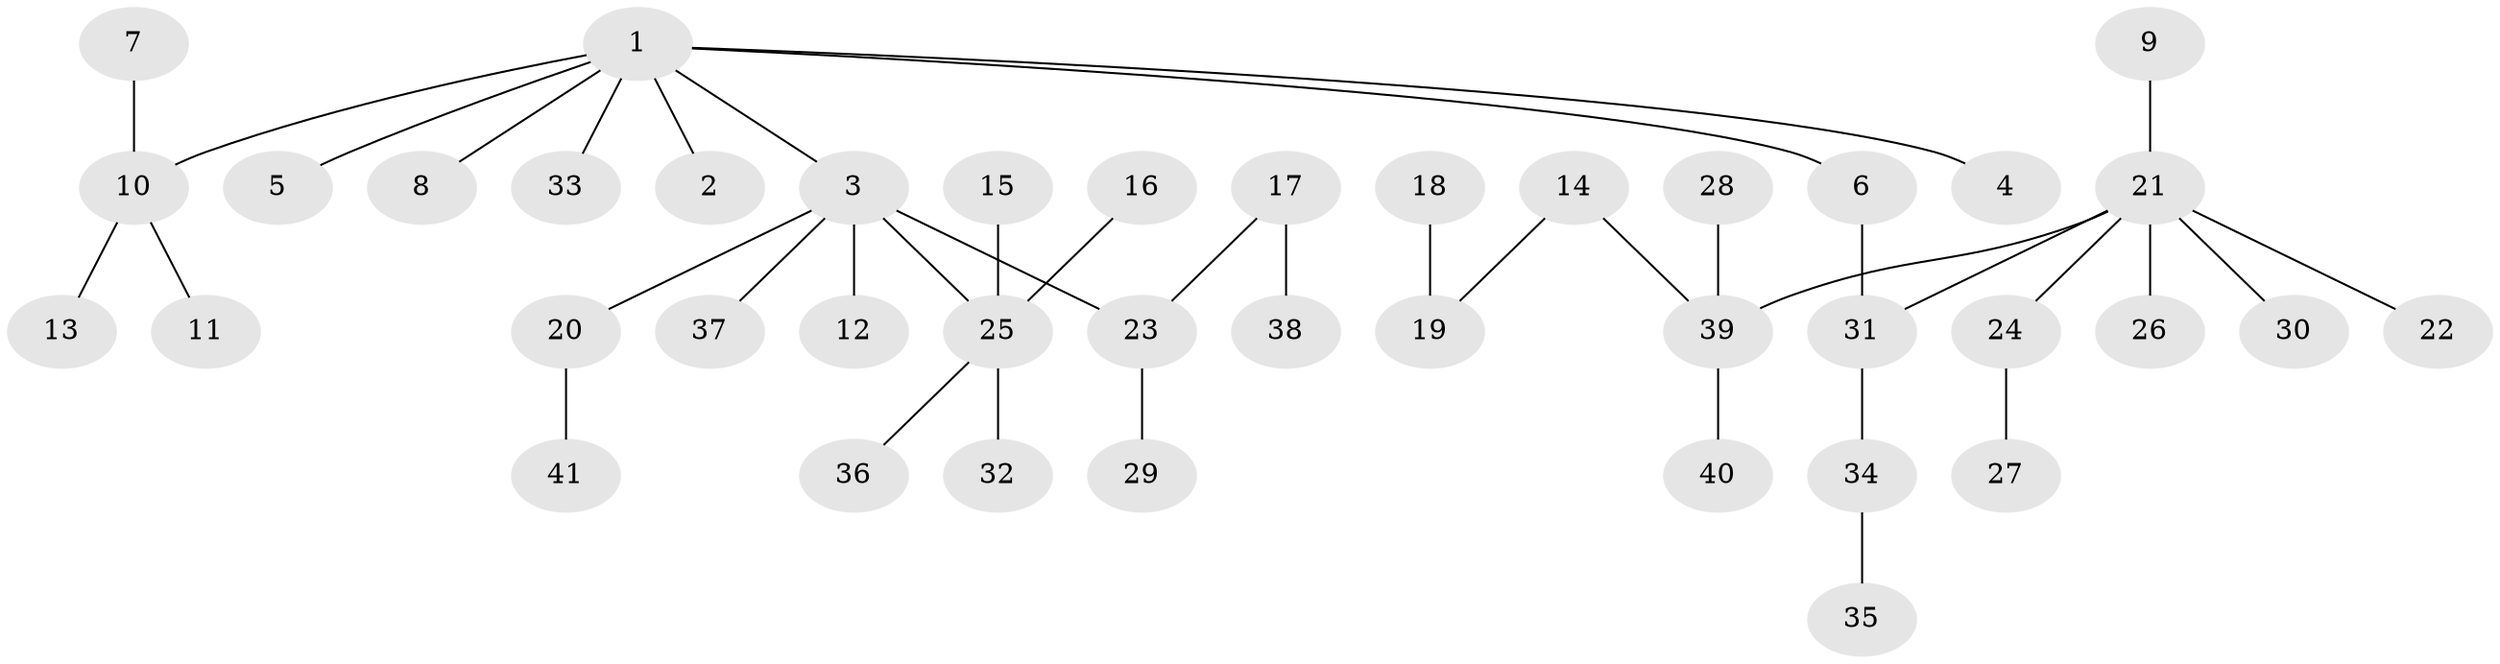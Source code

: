 // original degree distribution, {7: 0.024390243902439025, 3: 0.15853658536585366, 5: 0.04878048780487805, 2: 0.21951219512195122, 1: 0.524390243902439, 4: 0.012195121951219513, 6: 0.012195121951219513}
// Generated by graph-tools (version 1.1) at 2025/50/03/09/25 03:50:17]
// undirected, 41 vertices, 40 edges
graph export_dot {
graph [start="1"]
  node [color=gray90,style=filled];
  1;
  2;
  3;
  4;
  5;
  6;
  7;
  8;
  9;
  10;
  11;
  12;
  13;
  14;
  15;
  16;
  17;
  18;
  19;
  20;
  21;
  22;
  23;
  24;
  25;
  26;
  27;
  28;
  29;
  30;
  31;
  32;
  33;
  34;
  35;
  36;
  37;
  38;
  39;
  40;
  41;
  1 -- 2 [weight=1.0];
  1 -- 3 [weight=1.0];
  1 -- 4 [weight=1.0];
  1 -- 5 [weight=1.0];
  1 -- 6 [weight=1.0];
  1 -- 8 [weight=1.0];
  1 -- 10 [weight=1.0];
  1 -- 33 [weight=1.0];
  3 -- 12 [weight=1.0];
  3 -- 20 [weight=1.0];
  3 -- 23 [weight=1.0];
  3 -- 25 [weight=1.0];
  3 -- 37 [weight=1.0];
  6 -- 31 [weight=1.0];
  7 -- 10 [weight=1.0];
  9 -- 21 [weight=1.0];
  10 -- 11 [weight=1.0];
  10 -- 13 [weight=1.0];
  14 -- 19 [weight=1.0];
  14 -- 39 [weight=1.0];
  15 -- 25 [weight=1.0];
  16 -- 25 [weight=1.0];
  17 -- 23 [weight=1.0];
  17 -- 38 [weight=1.0];
  18 -- 19 [weight=1.0];
  20 -- 41 [weight=1.0];
  21 -- 22 [weight=1.0];
  21 -- 24 [weight=1.0];
  21 -- 26 [weight=1.0];
  21 -- 30 [weight=1.0];
  21 -- 31 [weight=1.0];
  21 -- 39 [weight=1.0];
  23 -- 29 [weight=1.0];
  24 -- 27 [weight=1.0];
  25 -- 32 [weight=1.0];
  25 -- 36 [weight=1.0];
  28 -- 39 [weight=1.0];
  31 -- 34 [weight=1.0];
  34 -- 35 [weight=1.0];
  39 -- 40 [weight=1.0];
}
